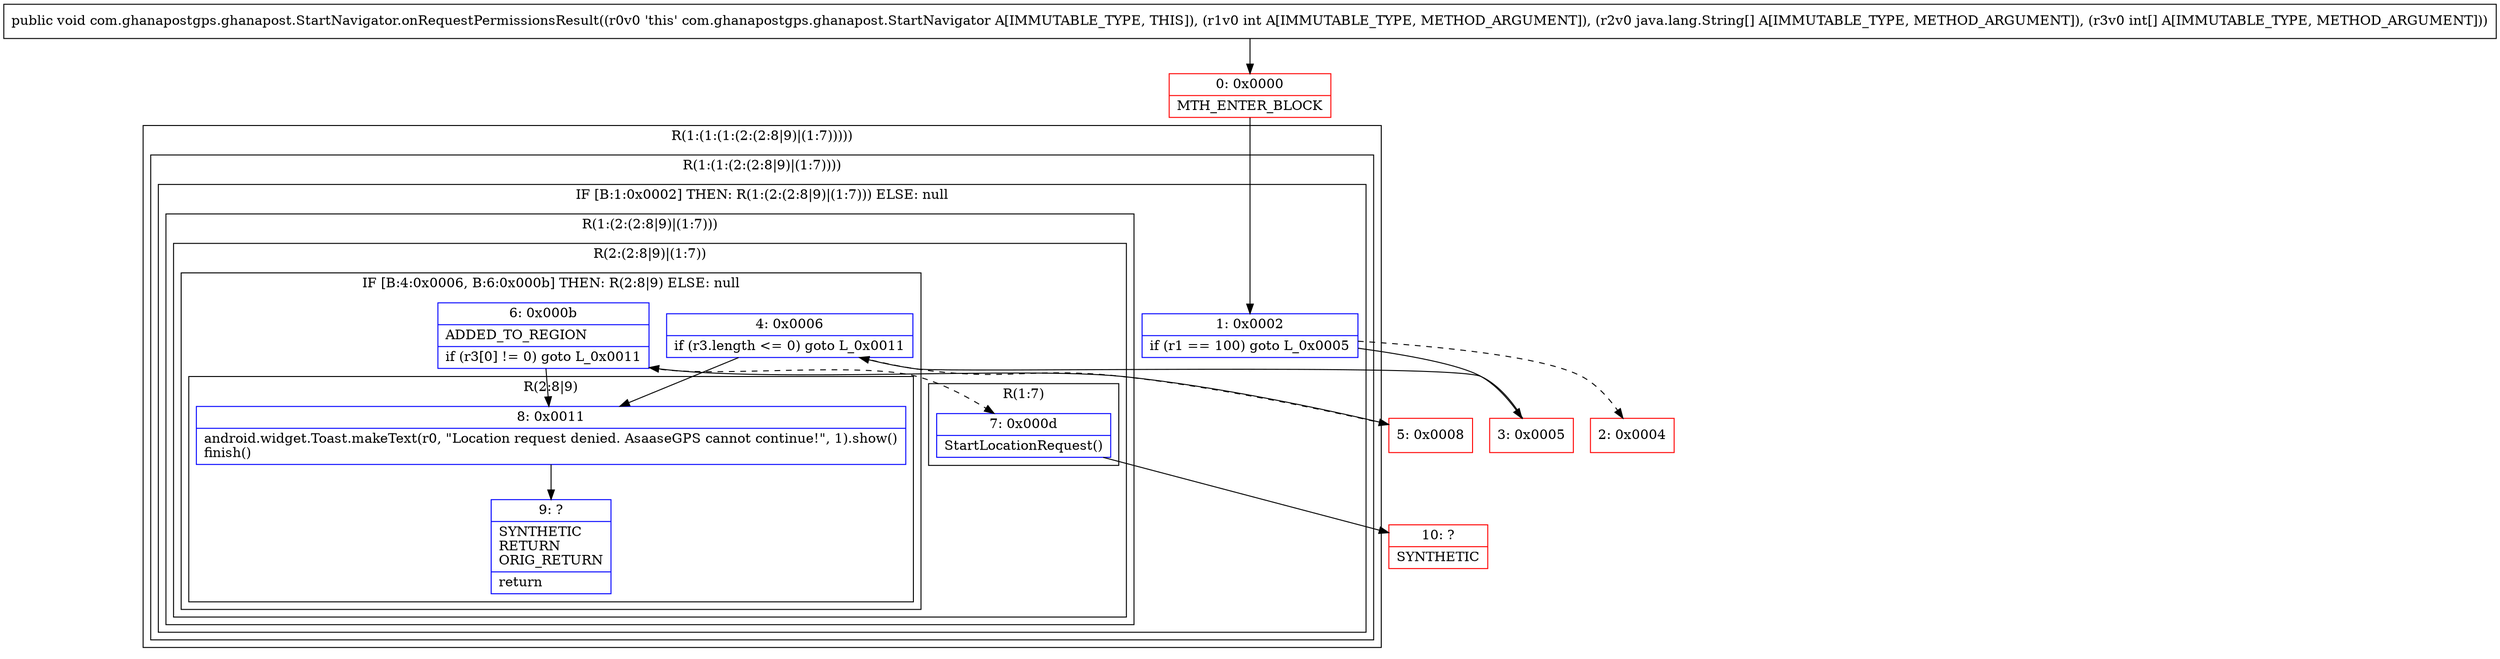 digraph "CFG forcom.ghanapostgps.ghanapost.StartNavigator.onRequestPermissionsResult(I[Ljava\/lang\/String;[I)V" {
subgraph cluster_Region_89316512 {
label = "R(1:(1:(1:(2:(2:8|9)|(1:7)))))";
node [shape=record,color=blue];
subgraph cluster_Region_1161927362 {
label = "R(1:(1:(2:(2:8|9)|(1:7))))";
node [shape=record,color=blue];
subgraph cluster_IfRegion_863081336 {
label = "IF [B:1:0x0002] THEN: R(1:(2:(2:8|9)|(1:7))) ELSE: null";
node [shape=record,color=blue];
Node_1 [shape=record,label="{1\:\ 0x0002|if (r1 == 100) goto L_0x0005\l}"];
subgraph cluster_Region_1416165265 {
label = "R(1:(2:(2:8|9)|(1:7)))";
node [shape=record,color=blue];
subgraph cluster_Region_1196197472 {
label = "R(2:(2:8|9)|(1:7))";
node [shape=record,color=blue];
subgraph cluster_IfRegion_236098497 {
label = "IF [B:4:0x0006, B:6:0x000b] THEN: R(2:8|9) ELSE: null";
node [shape=record,color=blue];
Node_4 [shape=record,label="{4\:\ 0x0006|if (r3.length \<= 0) goto L_0x0011\l}"];
Node_6 [shape=record,label="{6\:\ 0x000b|ADDED_TO_REGION\l|if (r3[0] != 0) goto L_0x0011\l}"];
subgraph cluster_Region_826751784 {
label = "R(2:8|9)";
node [shape=record,color=blue];
Node_8 [shape=record,label="{8\:\ 0x0011|android.widget.Toast.makeText(r0, \"Location request denied. AsaaseGPS cannot continue!\", 1).show()\lfinish()\l}"];
Node_9 [shape=record,label="{9\:\ ?|SYNTHETIC\lRETURN\lORIG_RETURN\l|return\l}"];
}
}
subgraph cluster_Region_570463982 {
label = "R(1:7)";
node [shape=record,color=blue];
Node_7 [shape=record,label="{7\:\ 0x000d|StartLocationRequest()\l}"];
}
}
}
}
}
}
Node_0 [shape=record,color=red,label="{0\:\ 0x0000|MTH_ENTER_BLOCK\l}"];
Node_2 [shape=record,color=red,label="{2\:\ 0x0004}"];
Node_3 [shape=record,color=red,label="{3\:\ 0x0005}"];
Node_5 [shape=record,color=red,label="{5\:\ 0x0008}"];
Node_10 [shape=record,color=red,label="{10\:\ ?|SYNTHETIC\l}"];
MethodNode[shape=record,label="{public void com.ghanapostgps.ghanapost.StartNavigator.onRequestPermissionsResult((r0v0 'this' com.ghanapostgps.ghanapost.StartNavigator A[IMMUTABLE_TYPE, THIS]), (r1v0 int A[IMMUTABLE_TYPE, METHOD_ARGUMENT]), (r2v0 java.lang.String[] A[IMMUTABLE_TYPE, METHOD_ARGUMENT]), (r3v0 int[] A[IMMUTABLE_TYPE, METHOD_ARGUMENT])) }"];
MethodNode -> Node_0;
Node_1 -> Node_2[style=dashed];
Node_1 -> Node_3;
Node_4 -> Node_5[style=dashed];
Node_4 -> Node_8;
Node_6 -> Node_7[style=dashed];
Node_6 -> Node_8;
Node_8 -> Node_9;
Node_7 -> Node_10;
Node_0 -> Node_1;
Node_3 -> Node_4;
Node_5 -> Node_6;
}

